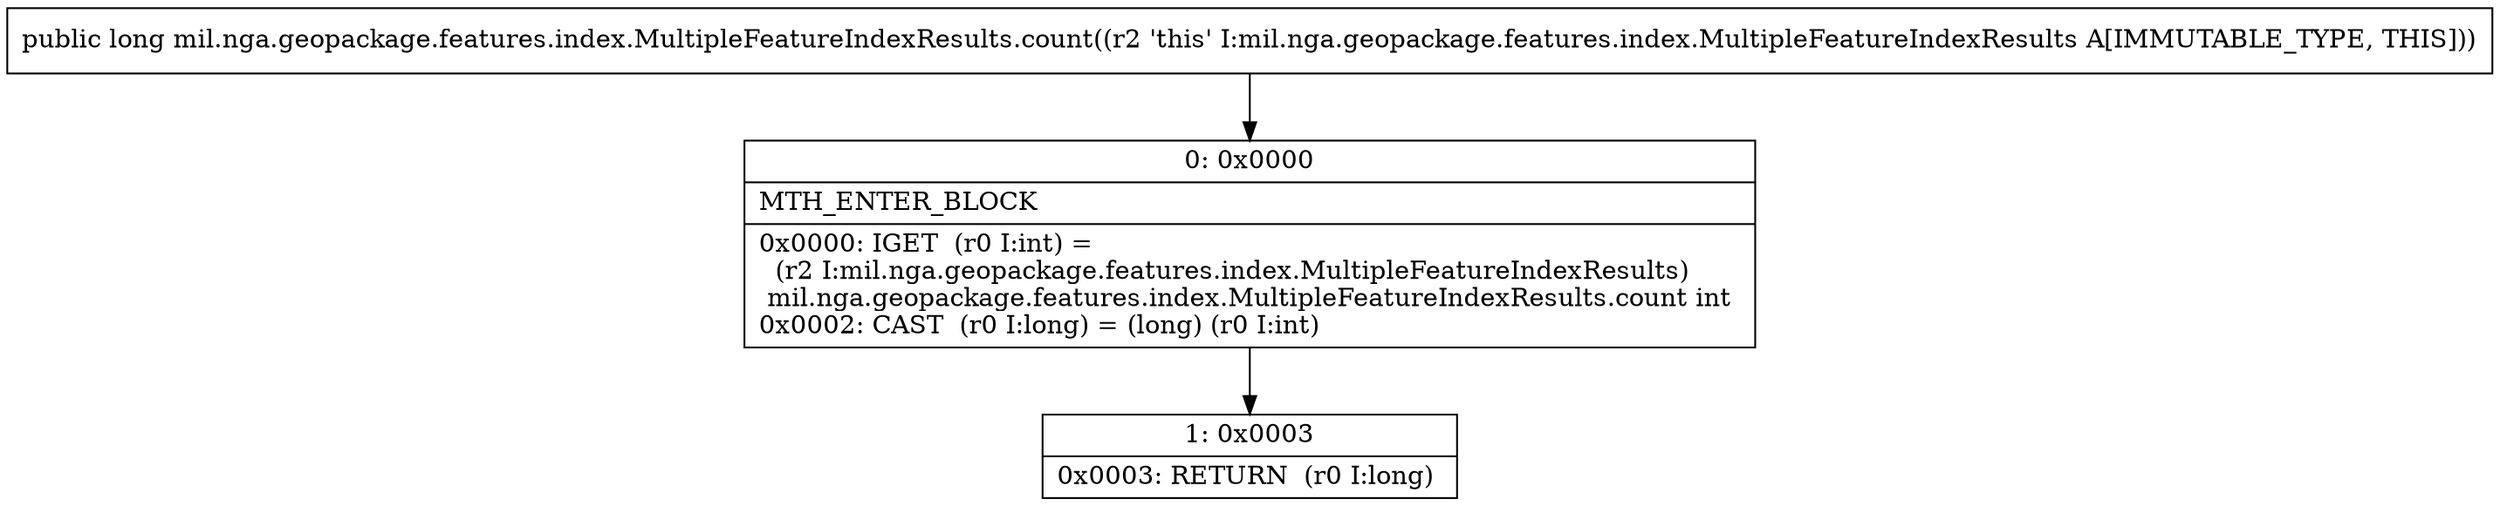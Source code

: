 digraph "CFG formil.nga.geopackage.features.index.MultipleFeatureIndexResults.count()J" {
Node_0 [shape=record,label="{0\:\ 0x0000|MTH_ENTER_BLOCK\l|0x0000: IGET  (r0 I:int) = \l  (r2 I:mil.nga.geopackage.features.index.MultipleFeatureIndexResults)\l mil.nga.geopackage.features.index.MultipleFeatureIndexResults.count int \l0x0002: CAST  (r0 I:long) = (long) (r0 I:int) \l}"];
Node_1 [shape=record,label="{1\:\ 0x0003|0x0003: RETURN  (r0 I:long) \l}"];
MethodNode[shape=record,label="{public long mil.nga.geopackage.features.index.MultipleFeatureIndexResults.count((r2 'this' I:mil.nga.geopackage.features.index.MultipleFeatureIndexResults A[IMMUTABLE_TYPE, THIS])) }"];
MethodNode -> Node_0;
Node_0 -> Node_1;
}

